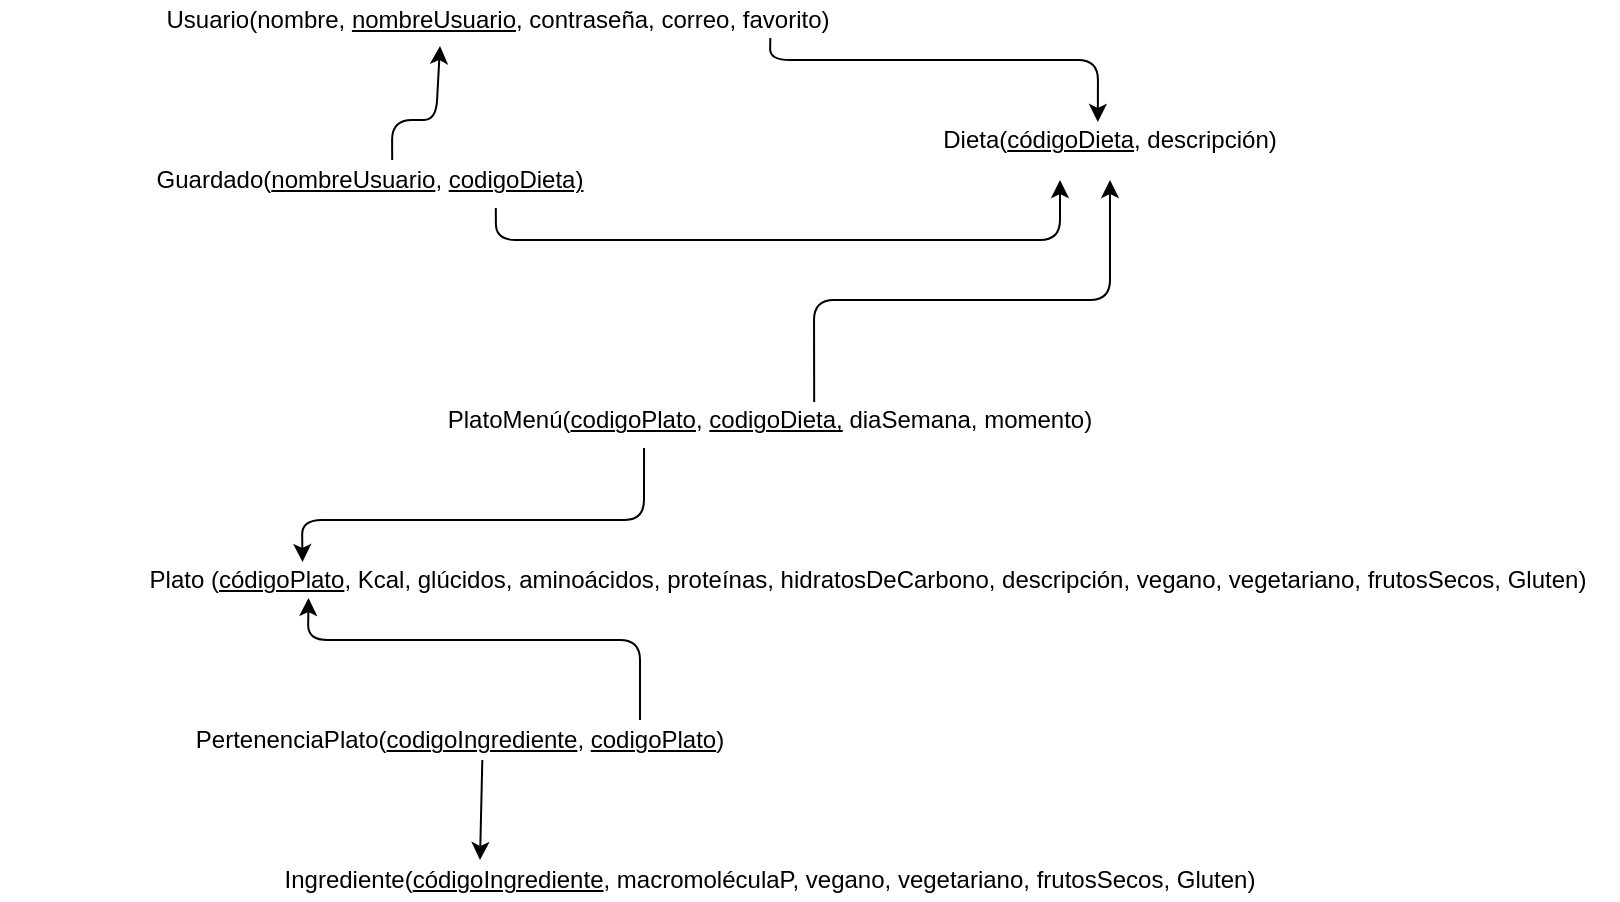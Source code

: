 <mxfile version="12.8.5" type="github">
  <diagram id="29hRNnKXACexP1v_duyr" name="Page-1">
    <mxGraphModel dx="2249" dy="794" grid="1" gridSize="10" guides="1" tooltips="1" connect="1" arrows="1" fold="1" page="1" pageScale="1" pageWidth="827" pageHeight="1169" math="0" shadow="0">
      <root>
        <mxCell id="0" />
        <mxCell id="1" parent="0" />
        <mxCell id="Ck8MsScD6dfkMRM8H-GI-1" value="Usuario(nombre, &lt;u&gt;nombreUsuario&lt;/u&gt;, contraseña, correo, favorito)" style="text;html=1;strokeColor=none;fillColor=none;align=center;verticalAlign=middle;whiteSpace=wrap;rounded=0;" vertex="1" parent="1">
          <mxGeometry x="44" y="180" width="370" height="20" as="geometry" />
        </mxCell>
        <mxCell id="Ck8MsScD6dfkMRM8H-GI-2" value="Plato (&lt;u&gt;códigoPlato&lt;/u&gt;, Kcal, glúcidos, aminoácidos, proteínas, hidratosDeCarbono, descripción, vegano, vegetariano, frutosSecos, Gluten)" style="text;html=1;strokeColor=none;fillColor=none;align=center;verticalAlign=middle;whiteSpace=wrap;rounded=0;" vertex="1" parent="1">
          <mxGeometry x="39" y="460" width="750" height="20" as="geometry" />
        </mxCell>
        <mxCell id="Ck8MsScD6dfkMRM8H-GI-3" value="Ingrediente(&lt;u&gt;códigoIngrediente&lt;/u&gt;, macromoléculaP, vegano, vegetariano, frutosSecos, Gluten)" style="text;html=1;strokeColor=none;fillColor=none;align=center;verticalAlign=middle;whiteSpace=wrap;rounded=0;" vertex="1" parent="1">
          <mxGeometry x="75" y="610" width="580" height="20" as="geometry" />
        </mxCell>
        <mxCell id="Ck8MsScD6dfkMRM8H-GI-4" value="Dieta(&lt;u&gt;códigoDieta&lt;/u&gt;, descripción)" style="text;html=1;strokeColor=none;fillColor=none;align=center;verticalAlign=middle;whiteSpace=wrap;rounded=0;" vertex="1" parent="1">
          <mxGeometry x="440" y="240" width="190" height="20" as="geometry" />
        </mxCell>
        <mxCell id="Ck8MsScD6dfkMRM8H-GI-5" value="Guardado(&lt;u&gt;nombreUsuario&lt;/u&gt;, &lt;u&gt;codigoDieta)&lt;/u&gt;" style="text;html=1;strokeColor=none;fillColor=none;align=center;verticalAlign=middle;whiteSpace=wrap;rounded=0;" vertex="1" parent="1">
          <mxGeometry x="-20" y="260" width="370" height="20" as="geometry" />
        </mxCell>
        <mxCell id="Ck8MsScD6dfkMRM8H-GI-6" value="PertenenciaPlato(&lt;u&gt;codigoIngrediente&lt;/u&gt;, &lt;u&gt;codigoPlato&lt;/u&gt;)" style="text;html=1;strokeColor=none;fillColor=none;align=center;verticalAlign=middle;whiteSpace=wrap;rounded=0;" vertex="1" parent="1">
          <mxGeometry x="30" y="540" width="360" height="20" as="geometry" />
        </mxCell>
        <mxCell id="Ck8MsScD6dfkMRM8H-GI-7" value="PlatoMenú(&lt;u&gt;codigoPlato&lt;/u&gt;, &lt;u&gt;codigoDieta,&lt;/u&gt;&amp;nbsp;diaSemana, momento)" style="text;html=1;strokeColor=none;fillColor=none;align=center;verticalAlign=middle;whiteSpace=wrap;rounded=0;" vertex="1" parent="1">
          <mxGeometry x="130" y="380" width="470" height="20" as="geometry" />
        </mxCell>
        <mxCell id="Ck8MsScD6dfkMRM8H-GI-8" value="" style="endArrow=classic;html=1;exitX=0.53;exitY=0;exitDx=0;exitDy=0;exitPerimeter=0;" edge="1" parent="1" source="Ck8MsScD6dfkMRM8H-GI-5">
          <mxGeometry width="50" height="50" relative="1" as="geometry">
            <mxPoint x="210" y="220" as="sourcePoint" />
            <mxPoint x="200" y="203" as="targetPoint" />
            <Array as="points">
              <mxPoint x="176" y="240" />
              <mxPoint x="198" y="240" />
            </Array>
          </mxGeometry>
        </mxCell>
        <mxCell id="Ck8MsScD6dfkMRM8H-GI-9" value="" style="endArrow=classic;html=1;exitX=0.67;exitY=1.2;exitDx=0;exitDy=0;exitPerimeter=0;" edge="1" parent="1" source="Ck8MsScD6dfkMRM8H-GI-5">
          <mxGeometry width="50" height="50" relative="1" as="geometry">
            <mxPoint x="370" y="280" as="sourcePoint" />
            <mxPoint x="510" y="270" as="targetPoint" />
            <Array as="points">
              <mxPoint x="228" y="300" />
              <mxPoint x="510" y="300" />
            </Array>
          </mxGeometry>
        </mxCell>
        <mxCell id="Ck8MsScD6dfkMRM8H-GI-11" value="" style="endArrow=classic;html=1;entryX=0.123;entryY=0.05;entryDx=0;entryDy=0;entryPerimeter=0;exitX=0.366;exitY=1.2;exitDx=0;exitDy=0;exitPerimeter=0;" edge="1" parent="1" source="Ck8MsScD6dfkMRM8H-GI-7" target="Ck8MsScD6dfkMRM8H-GI-2">
          <mxGeometry width="50" height="50" relative="1" as="geometry">
            <mxPoint x="440" y="420" as="sourcePoint" />
            <mxPoint x="490" y="370" as="targetPoint" />
            <Array as="points">
              <mxPoint x="302" y="440" />
              <mxPoint x="131" y="440" />
            </Array>
          </mxGeometry>
        </mxCell>
        <mxCell id="Ck8MsScD6dfkMRM8H-GI-12" value="" style="endArrow=classic;html=1;entryX=0.25;entryY=0;entryDx=0;entryDy=0;exitX=0.531;exitY=1;exitDx=0;exitDy=0;exitPerimeter=0;" edge="1" parent="1" source="Ck8MsScD6dfkMRM8H-GI-6" target="Ck8MsScD6dfkMRM8H-GI-3">
          <mxGeometry width="50" height="50" relative="1" as="geometry">
            <mxPoint x="390" y="590" as="sourcePoint" />
            <mxPoint x="440" y="540" as="targetPoint" />
          </mxGeometry>
        </mxCell>
        <mxCell id="Ck8MsScD6dfkMRM8H-GI-13" value="" style="endArrow=classic;html=1;entryX=0.127;entryY=0.95;entryDx=0;entryDy=0;entryPerimeter=0;exitX=0.75;exitY=0;exitDx=0;exitDy=0;" edge="1" parent="1" source="Ck8MsScD6dfkMRM8H-GI-6" target="Ck8MsScD6dfkMRM8H-GI-2">
          <mxGeometry width="50" height="50" relative="1" as="geometry">
            <mxPoint x="240" y="550" as="sourcePoint" />
            <mxPoint x="290" y="500" as="targetPoint" />
            <Array as="points">
              <mxPoint x="300" y="500" />
              <mxPoint x="134" y="500" />
            </Array>
          </mxGeometry>
        </mxCell>
        <mxCell id="Ck8MsScD6dfkMRM8H-GI-14" value="" style="endArrow=classic;html=1;exitX=0.547;exitY=0.05;exitDx=0;exitDy=0;exitPerimeter=0;" edge="1" parent="1" source="Ck8MsScD6dfkMRM8H-GI-7">
          <mxGeometry width="50" height="50" relative="1" as="geometry">
            <mxPoint x="280" y="440" as="sourcePoint" />
            <mxPoint x="535" y="270" as="targetPoint" />
            <Array as="points">
              <mxPoint x="387" y="330" />
              <mxPoint x="535" y="330" />
            </Array>
          </mxGeometry>
        </mxCell>
        <mxCell id="Ck8MsScD6dfkMRM8H-GI-15" value="" style="endArrow=classic;html=1;exitX=0.868;exitY=0.95;exitDx=0;exitDy=0;exitPerimeter=0;entryX=0.468;entryY=0.05;entryDx=0;entryDy=0;entryPerimeter=0;" edge="1" parent="1" source="Ck8MsScD6dfkMRM8H-GI-1" target="Ck8MsScD6dfkMRM8H-GI-4">
          <mxGeometry width="50" height="50" relative="1" as="geometry">
            <mxPoint x="430" y="250" as="sourcePoint" />
            <mxPoint x="480" y="200" as="targetPoint" />
            <Array as="points">
              <mxPoint x="365" y="210" />
              <mxPoint x="529" y="210" />
            </Array>
          </mxGeometry>
        </mxCell>
      </root>
    </mxGraphModel>
  </diagram>
</mxfile>
